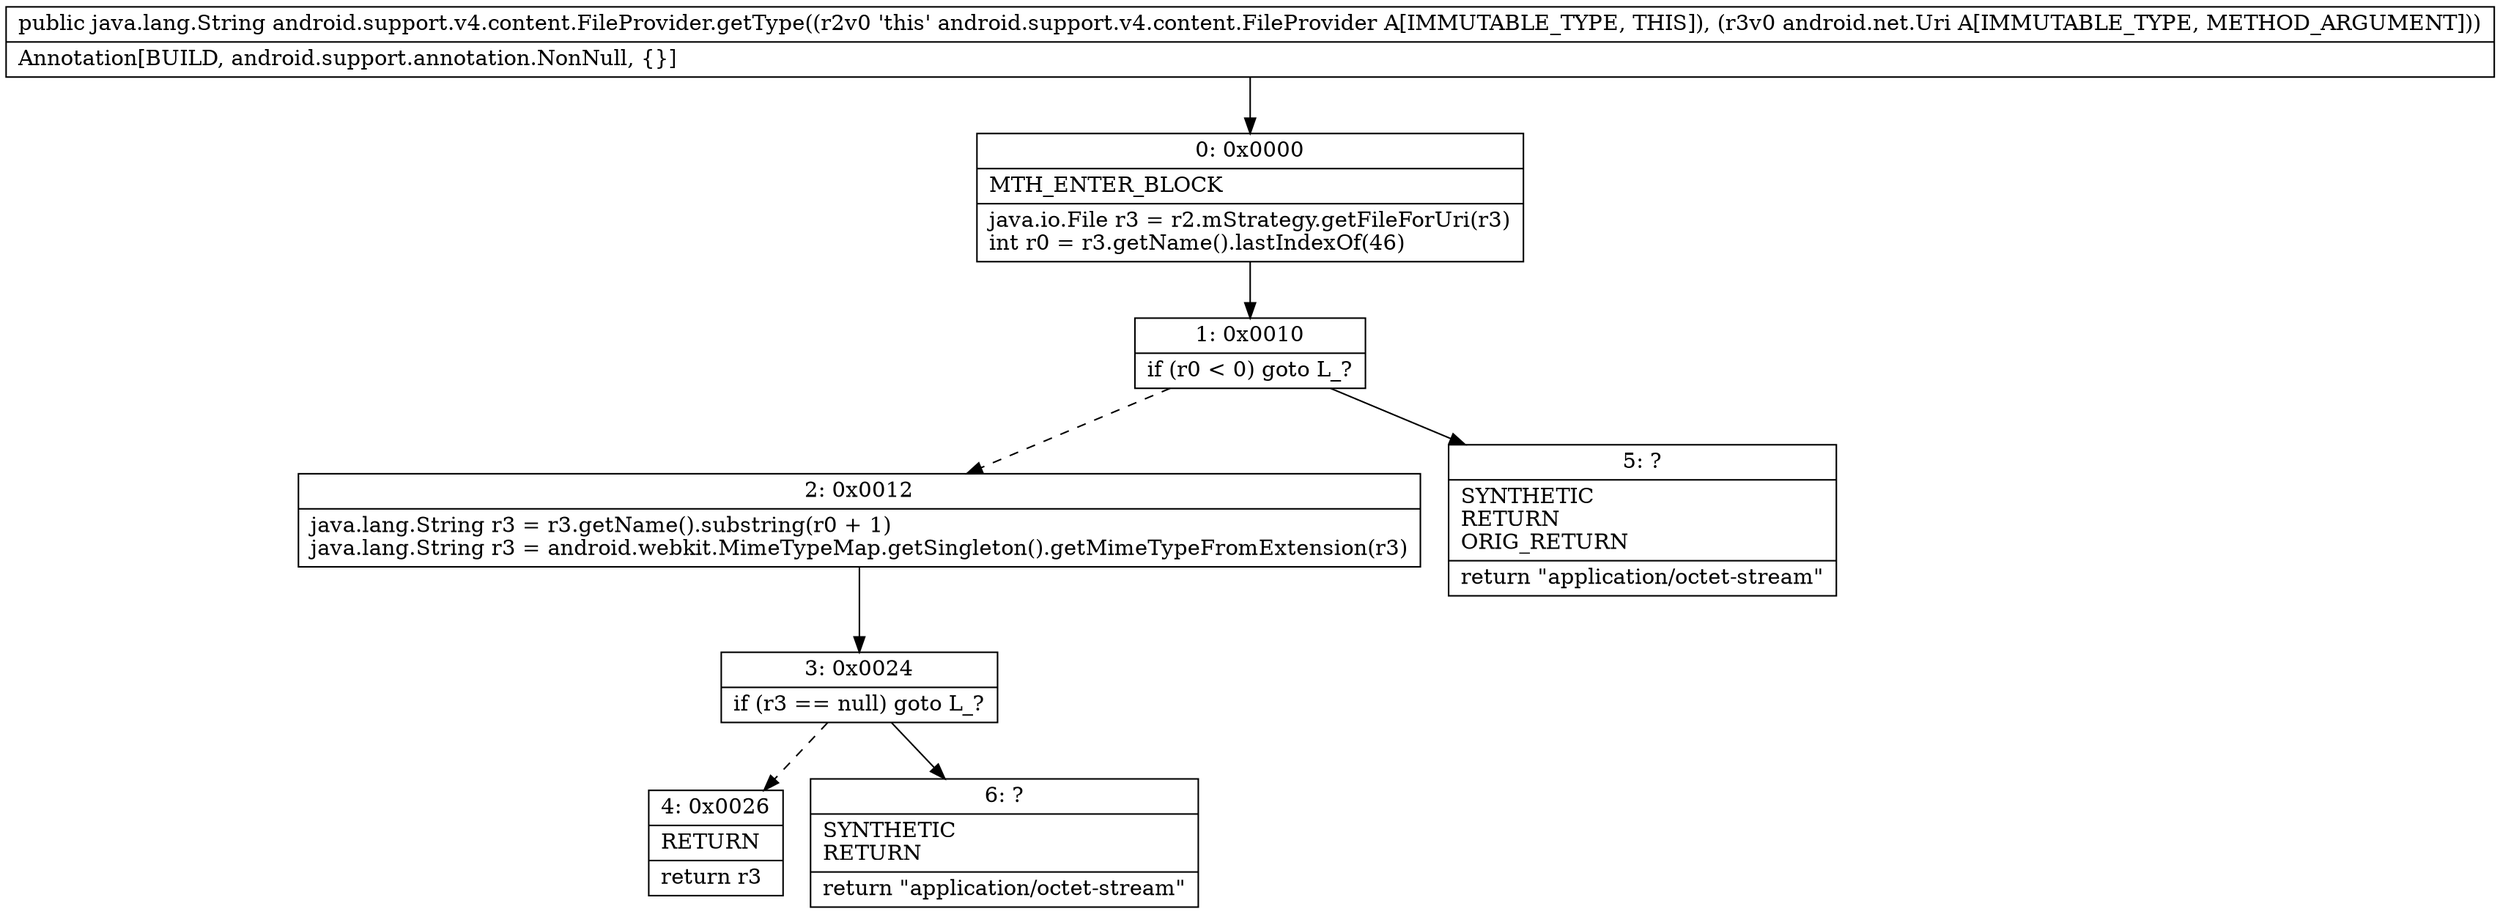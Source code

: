 digraph "CFG forandroid.support.v4.content.FileProvider.getType(Landroid\/net\/Uri;)Ljava\/lang\/String;" {
Node_0 [shape=record,label="{0\:\ 0x0000|MTH_ENTER_BLOCK\l|java.io.File r3 = r2.mStrategy.getFileForUri(r3)\lint r0 = r3.getName().lastIndexOf(46)\l}"];
Node_1 [shape=record,label="{1\:\ 0x0010|if (r0 \< 0) goto L_?\l}"];
Node_2 [shape=record,label="{2\:\ 0x0012|java.lang.String r3 = r3.getName().substring(r0 + 1)\ljava.lang.String r3 = android.webkit.MimeTypeMap.getSingleton().getMimeTypeFromExtension(r3)\l}"];
Node_3 [shape=record,label="{3\:\ 0x0024|if (r3 == null) goto L_?\l}"];
Node_4 [shape=record,label="{4\:\ 0x0026|RETURN\l|return r3\l}"];
Node_5 [shape=record,label="{5\:\ ?|SYNTHETIC\lRETURN\lORIG_RETURN\l|return \"application\/octet\-stream\"\l}"];
Node_6 [shape=record,label="{6\:\ ?|SYNTHETIC\lRETURN\l|return \"application\/octet\-stream\"\l}"];
MethodNode[shape=record,label="{public java.lang.String android.support.v4.content.FileProvider.getType((r2v0 'this' android.support.v4.content.FileProvider A[IMMUTABLE_TYPE, THIS]), (r3v0 android.net.Uri A[IMMUTABLE_TYPE, METHOD_ARGUMENT]))  | Annotation[BUILD, android.support.annotation.NonNull, \{\}]\l}"];
MethodNode -> Node_0;
Node_0 -> Node_1;
Node_1 -> Node_2[style=dashed];
Node_1 -> Node_5;
Node_2 -> Node_3;
Node_3 -> Node_4[style=dashed];
Node_3 -> Node_6;
}

